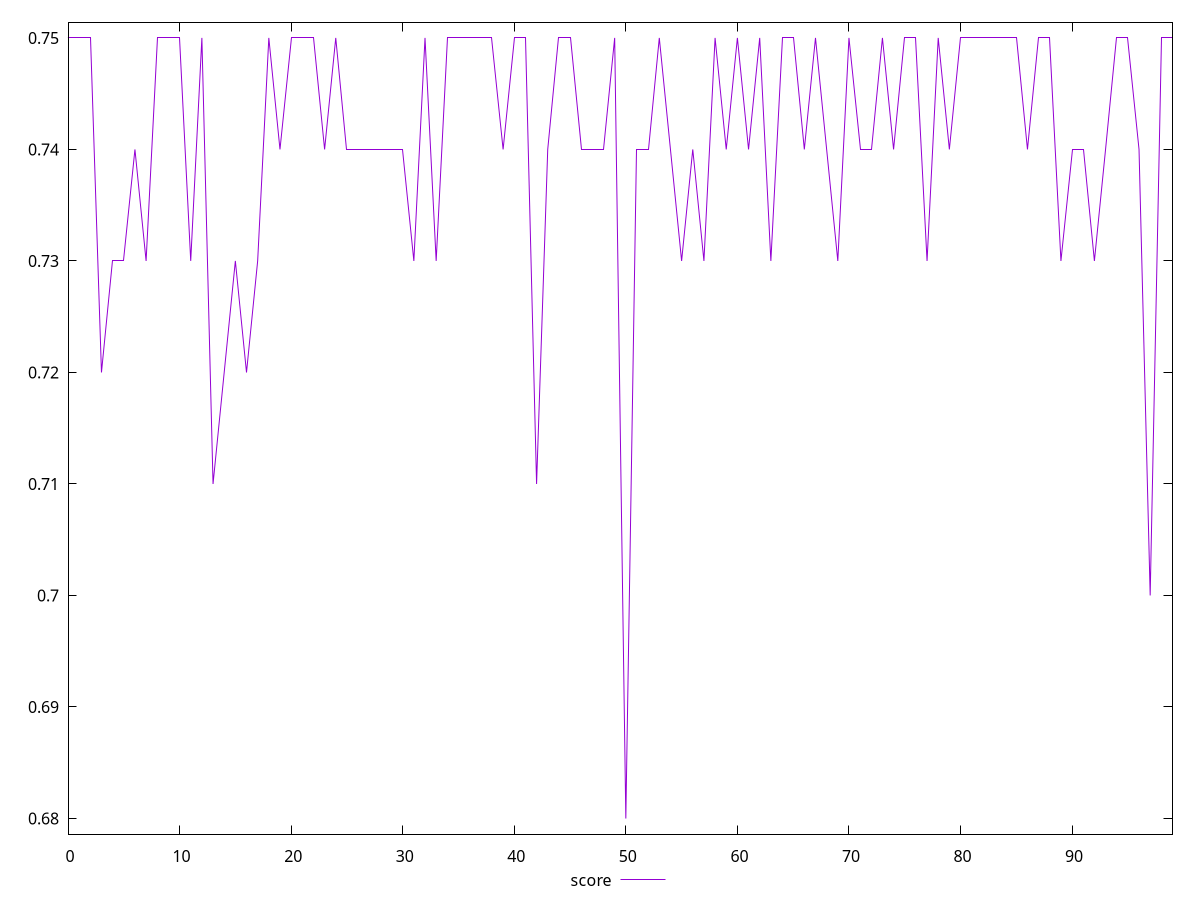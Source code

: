reset

$score <<EOF
0 0.75
1 0.75
2 0.75
3 0.72
4 0.73
5 0.73
6 0.74
7 0.73
8 0.75
9 0.75
10 0.75
11 0.73
12 0.75
13 0.71
14 0.72
15 0.73
16 0.72
17 0.73
18 0.75
19 0.74
20 0.75
21 0.75
22 0.75
23 0.74
24 0.75
25 0.74
26 0.74
27 0.74
28 0.74
29 0.74
30 0.74
31 0.73
32 0.75
33 0.73
34 0.75
35 0.75
36 0.75
37 0.75
38 0.75
39 0.74
40 0.75
41 0.75
42 0.71
43 0.74
44 0.75
45 0.75
46 0.74
47 0.74
48 0.74
49 0.75
50 0.68
51 0.74
52 0.74
53 0.75
54 0.74
55 0.73
56 0.74
57 0.73
58 0.75
59 0.74
60 0.75
61 0.74
62 0.75
63 0.73
64 0.75
65 0.75
66 0.74
67 0.75
68 0.74
69 0.73
70 0.75
71 0.74
72 0.74
73 0.75
74 0.74
75 0.75
76 0.75
77 0.73
78 0.75
79 0.74
80 0.75
81 0.75
82 0.75
83 0.75
84 0.75
85 0.75
86 0.74
87 0.75
88 0.75
89 0.73
90 0.74
91 0.74
92 0.73
93 0.74
94 0.75
95 0.75
96 0.74
97 0.7
98 0.75
99 0.75
EOF

set key outside below
set xrange [0:99]
set yrange [0.6786000000000001:0.7514]
set trange [0.6786000000000001:0.7514]
set terminal svg size 640, 500 enhanced background rgb 'white'
set output "reports/report_00027_2021-02-24T12-40-31.850Z/uses-rel-preconnect/samples/astro/score/values.svg"

plot $score title "score" with line

reset
